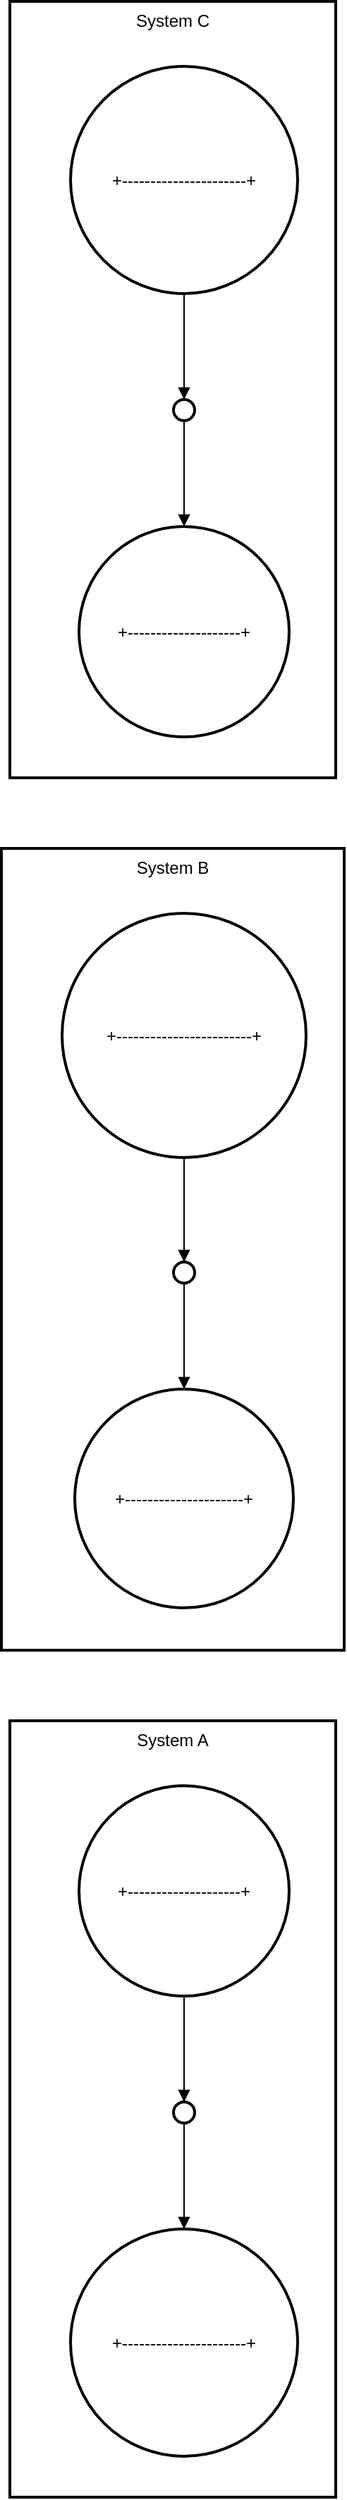<mxfile version="24.7.14">
  <diagram name="Page-1" id="B609Ua3XFKVjsCouGwN7">
    <mxGraphModel>
      <root>
        <mxCell id="0" />
        <mxCell id="1" parent="0" />
        <mxCell id="2" value="System C" style="whiteSpace=wrap;strokeWidth=2;verticalAlign=top;" vertex="1" parent="1">
          <mxGeometry x="14" y="8" width="231" height="550" as="geometry" />
        </mxCell>
        <mxCell id="3" value="+----------------------+" style="ellipse;aspect=fixed;strokeWidth=2;whiteSpace=wrap;" vertex="1" parent="2">
          <mxGeometry x="43" y="46" width="161" height="161" as="geometry" />
        </mxCell>
        <mxCell id="4" value="" style="ellipse;aspect=fixed;strokeWidth=2;whiteSpace=wrap;" vertex="1" parent="2">
          <mxGeometry x="116" y="282" width="15" height="15" as="geometry" />
        </mxCell>
        <mxCell id="5" value="+--------------------+" style="ellipse;aspect=fixed;strokeWidth=2;whiteSpace=wrap;" vertex="1" parent="2">
          <mxGeometry x="49" y="372" width="149" height="149" as="geometry" />
        </mxCell>
        <mxCell id="6" value="" style="curved=1;startArrow=none;endArrow=block;exitX=0.5;exitY=1;entryX=0.5;entryY=-0.03;" edge="1" parent="2" source="3" target="4">
          <mxGeometry relative="1" as="geometry">
            <Array as="points" />
          </mxGeometry>
        </mxCell>
        <mxCell id="7" value="" style="curved=1;startArrow=none;endArrow=block;exitX=0.5;exitY=0.97;entryX=0.5;entryY=0;" edge="1" parent="2" source="4" target="5">
          <mxGeometry relative="1" as="geometry">
            <Array as="points" />
          </mxGeometry>
        </mxCell>
        <mxCell id="8" value="System B" style="whiteSpace=wrap;strokeWidth=2;verticalAlign=top;" vertex="1" parent="1">
          <mxGeometry x="8" y="608" width="243" height="568" as="geometry" />
        </mxCell>
        <mxCell id="9" value="+------------------------+" style="ellipse;aspect=fixed;strokeWidth=2;whiteSpace=wrap;" vertex="1" parent="8">
          <mxGeometry x="43" y="46" width="173" height="173" as="geometry" />
        </mxCell>
        <mxCell id="10" value="" style="ellipse;aspect=fixed;strokeWidth=2;whiteSpace=wrap;" vertex="1" parent="8">
          <mxGeometry x="122" y="293" width="15" height="15" as="geometry" />
        </mxCell>
        <mxCell id="11" value="+---------------------+" style="ellipse;aspect=fixed;strokeWidth=2;whiteSpace=wrap;" vertex="1" parent="8">
          <mxGeometry x="52" y="383" width="155" height="155" as="geometry" />
        </mxCell>
        <mxCell id="12" value="" style="curved=1;startArrow=none;endArrow=block;exitX=0.5;exitY=1;entryX=0.49;entryY=0.02;" edge="1" parent="8" source="9" target="10">
          <mxGeometry relative="1" as="geometry">
            <Array as="points" />
          </mxGeometry>
        </mxCell>
        <mxCell id="13" value="" style="curved=1;startArrow=none;endArrow=block;exitX=0.49;exitY=1.02;entryX=0.5;entryY=0;" edge="1" parent="8" source="10" target="11">
          <mxGeometry relative="1" as="geometry">
            <Array as="points" />
          </mxGeometry>
        </mxCell>
        <mxCell id="14" value="System A" style="whiteSpace=wrap;strokeWidth=2;verticalAlign=top;" vertex="1" parent="1">
          <mxGeometry x="14" y="1226" width="231" height="550" as="geometry" />
        </mxCell>
        <mxCell id="15" value="+--------------------+" style="ellipse;aspect=fixed;strokeWidth=2;whiteSpace=wrap;" vertex="1" parent="14">
          <mxGeometry x="49" y="46" width="149" height="149" as="geometry" />
        </mxCell>
        <mxCell id="16" value="" style="ellipse;aspect=fixed;strokeWidth=2;whiteSpace=wrap;" vertex="1" parent="14">
          <mxGeometry x="116" y="270" width="15" height="15" as="geometry" />
        </mxCell>
        <mxCell id="17" value="+----------------------+" style="ellipse;aspect=fixed;strokeWidth=2;whiteSpace=wrap;" vertex="1" parent="14">
          <mxGeometry x="43" y="360" width="161" height="161" as="geometry" />
        </mxCell>
        <mxCell id="18" value="" style="curved=1;startArrow=none;endArrow=block;exitX=0.5;exitY=1;entryX=0.5;entryY=-0.01;" edge="1" parent="14" source="15" target="16">
          <mxGeometry relative="1" as="geometry">
            <Array as="points" />
          </mxGeometry>
        </mxCell>
        <mxCell id="19" value="" style="curved=1;startArrow=none;endArrow=block;exitX=0.5;exitY=0.99;entryX=0.5;entryY=0;" edge="1" parent="14" source="16" target="17">
          <mxGeometry relative="1" as="geometry">
            <Array as="points" />
          </mxGeometry>
        </mxCell>
      </root>
    </mxGraphModel>
  </diagram>
</mxfile>
